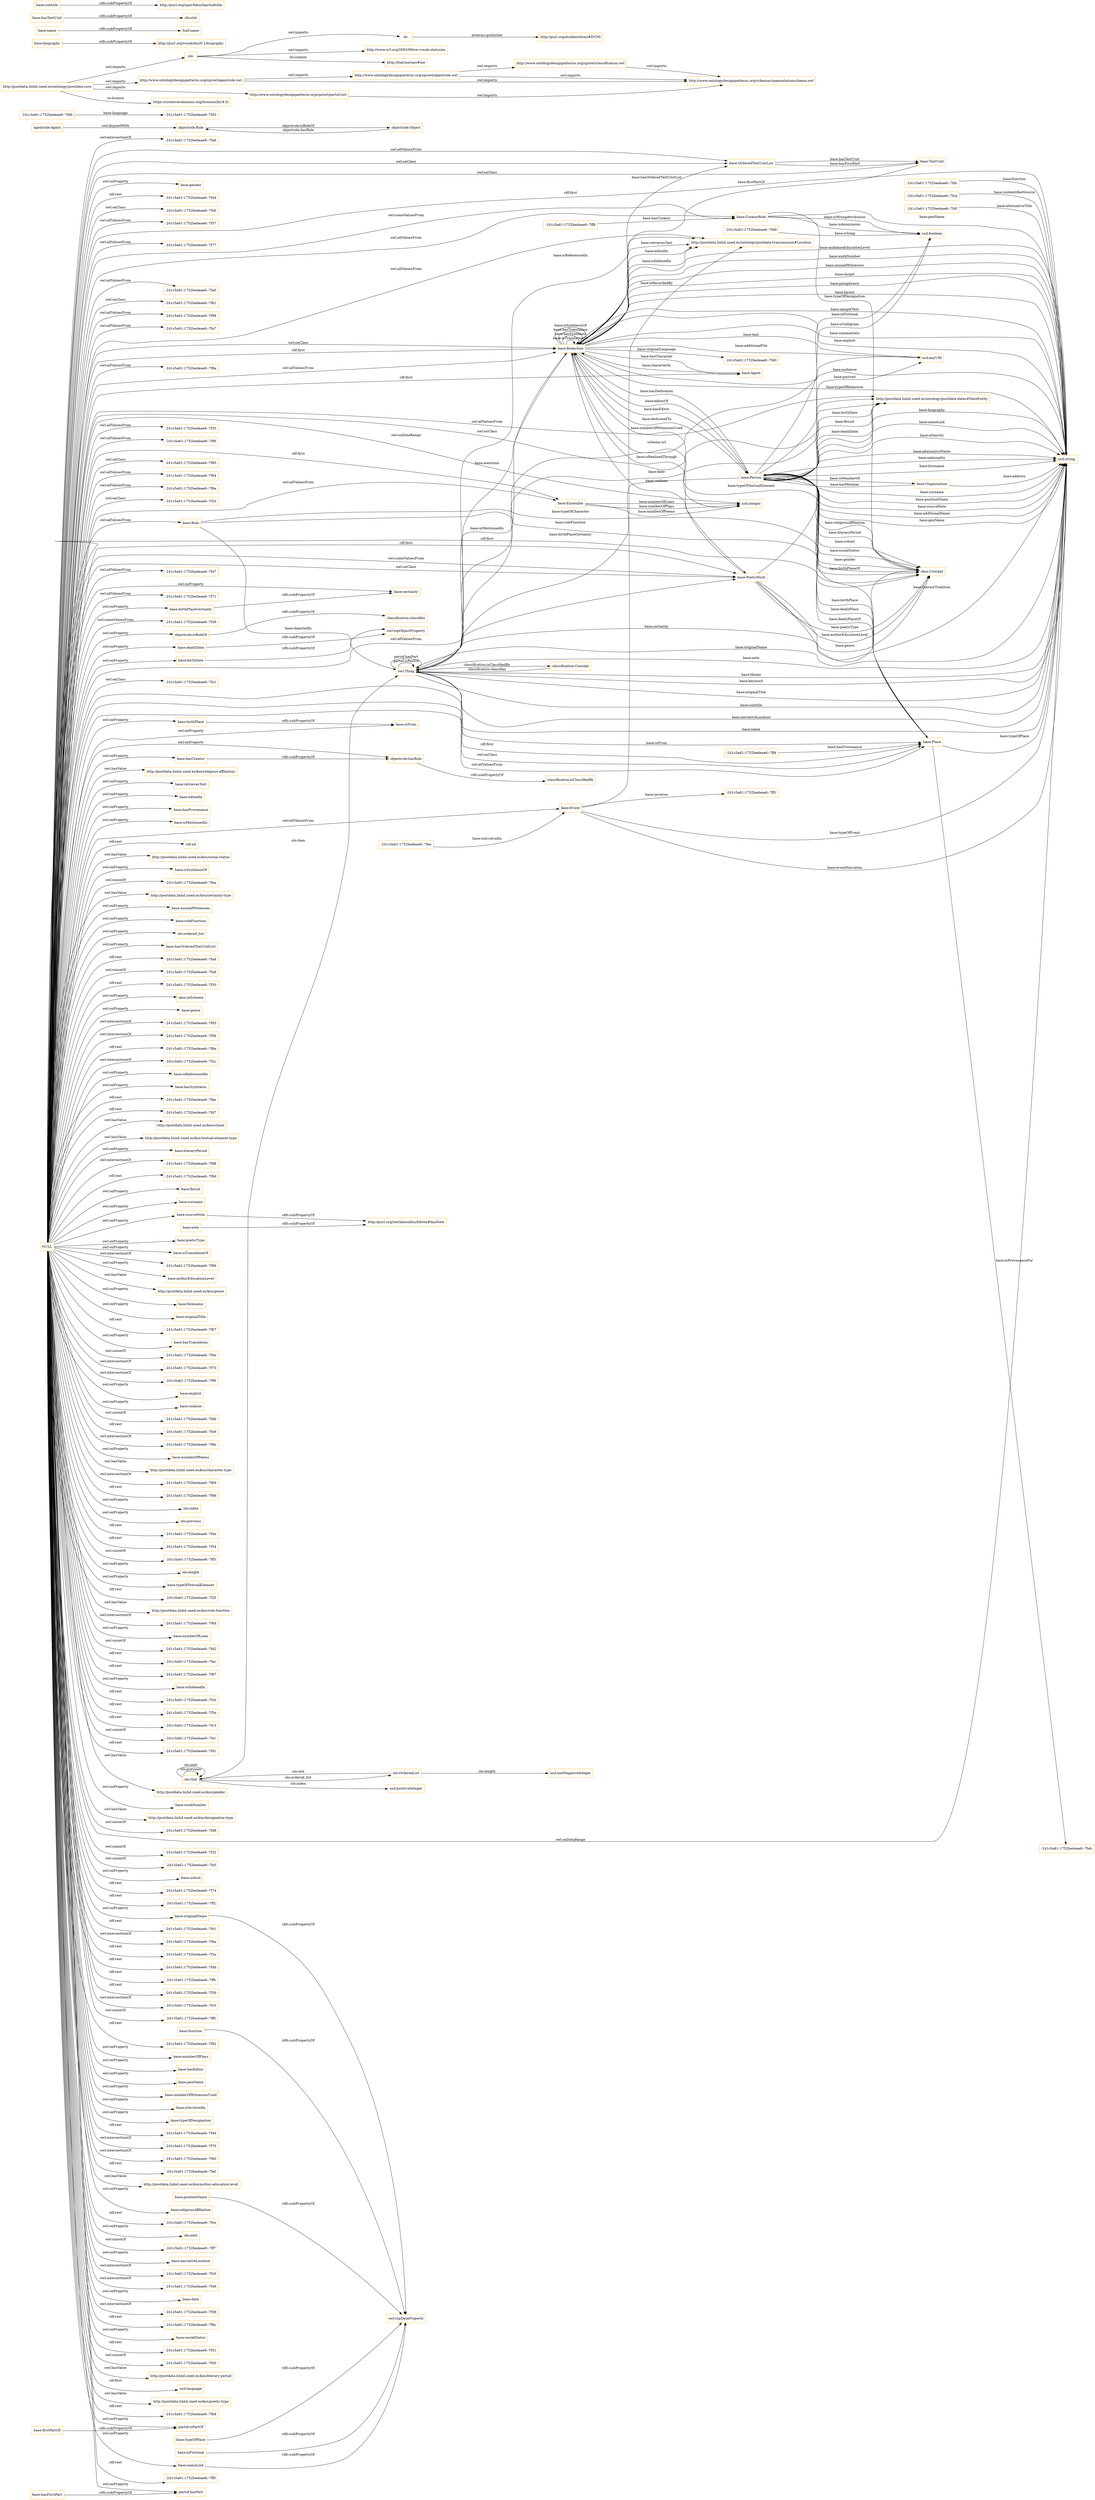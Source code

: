 digraph ar2dtool_diagram { 
rankdir=LR;
size="1501"
node [shape = rectangle, color="orange"]; "-241c5a61:1752bedeae6:-7fc6" "-241c5a61:1752bedeae6:-7f57" "base:Role" "-241c5a61:1752bedeae6:-7f77" "base:OrderedTextUnitList" "-241c5a61:1752bedeae6:-7feb" "-241c5a61:1752bedeae6:-7fa0" "-241c5a61:1752bedeae6:-7f61" "agentrole:Agent" "-241c5a61:1752bedeae6:-7fdc" "-241c5a61:1752bedeae6:-7f99" "-241c5a61:1752bedeae6:-7fa7" "base:Agent" "base:CreatorRole" "base:Person" "base:Organisation" "-241c5a61:1752bedeae6:-7f8a" "base:Redaction" "base:Ensemble" "-241c5a61:1752bedeae6:-7fd6" "-241c5a61:1752bedeae6:-7f33" "-241c5a61:1752bedeae6:-7f8f" "-241c5a61:1752bedeae6:-7fcd" "base:TextUnit" "-241c5a61:1752bedeae6:-7f85" "-241c5a61:1752bedeae6:-7ff4" "-241c5a61:1752bedeae6:-7f94" "-241c5a61:1752bedeae6:-7f6a" "-241c5a61:1752bedeae6:-7f2d" "skos:Concept" "http://postdata.linhd.uned.es/ontology/postdata-dates#DateEntity" "base:Place" "-241c5a61:1752bedeae6:-7f47" "base:Event" "-241c5a61:1752bedeae6:-7fdf" "-241c5a61:1752bedeae6:-7fee" "-241c5a61:1752bedeae6:-7fd9" "-241c5a61:1752bedeae6:-7f71" "-241c5a61:1752bedeae6:-7ff1" "http://postdata.linhd.uned.es/ontology/postdata-transmission#Location" "-241c5a61:1752bedeae6:-7f39" "-241c5a61:1752bedeae6:-7ff8" "base:PoeticWork" "-241c5a61:1752bedeae6:-7fc1" "owl:Thing" "objectrole:Role" "objectrole:Object" "olo:Slot" "olo:OrderedList" "classification:Concept" ; /*classes style*/
	"base:deathDate" -> "owl:topObjectProperty" [ label = "rdfs:subPropertyOf" ];
	"http://www.ontologydesignpatterns.org/cp/owl/objectrole.owl" -> "http://www.ontologydesignpatterns.org/cp/owl/classification.owl" [ label = "owl:imports" ];
	"http://www.ontologydesignpatterns.org/cp/owl/objectrole.owl" -> "http://www.ontologydesignpatterns.org/schemas/cpannotationschema.owl" [ label = "owl:imports" ];
	"http://www.ontologydesignpatterns.org/cp/owl/classification.owl" -> "http://www.ontologydesignpatterns.org/schemas/cpannotationschema.owl" [ label = "owl:imports" ];
	"base:firstPartOf" -> "partof:isPartOf" [ label = "rdfs:subPropertyOf" ];
	"agentrole:Agent" -> "objectrole:Role" [ label = "owl:disjointWith" ];
	"dc:" -> "http://purl.org/dc/aboutdcmi#DCMI" [ label = "dcterms:publisher" ];
	"olo:" -> "http://www.w3.org/2003/06/sw-vocab-status/ns" [ label = "owl:imports" ];
	"olo:" -> "dc:" [ label = "owl:imports" ];
	"olo:" -> "http://foaf.me/zazi#me" [ label = "dc:creator" ];
	"base:birthPlaceCertainty" -> "base:certainty" [ label = "rdfs:subPropertyOf" ];
	"base:biography" -> "http://purl.org/vocab/bio/0.1/biography" [ label = "rdfs:subPropertyOf" ];
	"objectrole:isRoleOf" -> "classification:classifies" [ label = "rdfs:subPropertyOf" ];
	"base:nameLink" -> "owl:topDataProperty" [ label = "rdfs:subPropertyOf" ];
	"base:sourceNote" -> "http://purl.org/net/nknouf/ns/bibtex#hasNote" [ label = "rdfs:subPropertyOf" ];
	"base:name" -> "foaf:name" [ label = "rdfs:subPropertyOf" ];
	"base:hasTextUnit" -> "olo:slot" [ label = "rdfs:subPropertyOf" ];
	"NULL" -> "base:birthPlace" [ label = "owl:onProperty" ];
	"NULL" -> "http://postdata.linhd.uned.es/kos/religious-affiliation" [ label = "owl:hasValue" ];
	"NULL" -> "base:PoeticWork" [ label = "owl:allValuesFrom" ];
	"NULL" -> "-241c5a61:1752bedeae6:-7f47" [ label = "owl:allValuesFrom" ];
	"NULL" -> "-241c5a61:1752bedeae6:-7f94" [ label = "owl:allValuesFrom" ];
	"NULL" -> "base:CreatorRole" [ label = "owl:someValuesFrom" ];
	"NULL" -> "base:retrievesText" [ label = "owl:onProperty" ];
	"NULL" -> "base:editedIn" [ label = "owl:onProperty" ];
	"NULL" -> "base:Place" [ label = "rdf:first" ];
	"NULL" -> "base:hasProvenance" [ label = "owl:onProperty" ];
	"NULL" -> "-241c5a61:1752bedeae6:-7f2d" [ label = "owl:onClass" ];
	"NULL" -> "base:PoeticWork" [ label = "rdf:first" ];
	"NULL" -> "base:isMentionedIn" [ label = "owl:onProperty" ];
	"NULL" -> "base:birthDate" [ label = "owl:onProperty" ];
	"NULL" -> "rdf:nil" [ label = "rdf:rest" ];
	"NULL" -> "http://postdata.linhd.uned.es/kos/social-status" [ label = "owl:hasValue" ];
	"NULL" -> "base:isSynthesisOf" [ label = "owl:onProperty" ];
	"NULL" -> "base:birthPlaceCertainty" [ label = "owl:onProperty" ];
	"NULL" -> "-241c5a61:1752bedeae6:-7fea" [ label = "owl:unionOf" ];
	"NULL" -> "http://postdata.linhd.uned.es/kos/certainty-type" [ label = "owl:hasValue" ];
	"NULL" -> "-241c5a61:1752bedeae6:-7f99" [ label = "owl:allValuesFrom" ];
	"NULL" -> "base:unusedWitnesses" [ label = "owl:onProperty" ];
	"NULL" -> "objectrole:isRoleOf" [ label = "owl:onProperty" ];
	"NULL" -> "base:roleFunction" [ label = "owl:onProperty" ];
	"NULL" -> "partof:isPartOf" [ label = "owl:onProperty" ];
	"NULL" -> "olo:ordered_list" [ label = "owl:onProperty" ];
	"NULL" -> "base:hasOrderedTextUnitList" [ label = "owl:onProperty" ];
	"NULL" -> "-241c5a61:1752bedeae6:-7fa4" [ label = "rdf:rest" ];
	"NULL" -> "-241c5a61:1752bedeae6:-7fa7" [ label = "owl:allValuesFrom" ];
	"NULL" -> "-241c5a61:1752bedeae6:-7fed" [ label = "owl:unionOf" ];
	"NULL" -> "-241c5a61:1752bedeae6:-7f30" [ label = "rdf:rest" ];
	"NULL" -> "-241c5a61:1752bedeae6:-7f71" [ label = "owl:allValuesFrom" ];
	"NULL" -> "base:Role" [ label = "owl:allValuesFrom" ];
	"NULL" -> "skos:inScheme" [ label = "owl:onProperty" ];
	"NULL" -> "base:OrderedTextUnitList" [ label = "owl:allValuesFrom" ];
	"NULL" -> "base:genre" [ label = "owl:onProperty" ];
	"NULL" -> "-241c5a61:1752bedeae6:-7f93" [ label = "owl:intersectionOf" ];
	"NULL" -> "-241c5a61:1752bedeae6:-7f56" [ label = "owl:intersectionOf" ];
	"NULL" -> "base:CreatorRole" [ label = "owl:allValuesFrom" ];
	"NULL" -> "http://postdata.linhd.uned.es/ontology/postdata-dates#DateEntity" [ label = "owl:onClass" ];
	"NULL" -> "base:Ensemble" [ label = "owl:allValuesFrom" ];
	"NULL" -> "-241c5a61:1752bedeae6:-7f6e" [ label = "rdf:rest" ];
	"NULL" -> "-241c5a61:1752bedeae6:-7f2c" [ label = "owl:intersectionOf" ];
	"NULL" -> "-241c5a61:1752bedeae6:-7f77" [ label = "owl:allValuesFrom" ];
	"NULL" -> "base:isReferencedIn" [ label = "owl:onProperty" ];
	"NULL" -> "base:hasSynthesis" [ label = "owl:onProperty" ];
	"NULL" -> "-241c5a61:1752bedeae6:-7fbe" [ label = "rdf:rest" ];
	"NULL" -> "base:Agent" [ label = "rdf:first" ];
	"NULL" -> "-241c5a61:1752bedeae6:-7fd7" [ label = "rdf:rest" ];
	"NULL" -> "http://postdata.linhd.uned.es/kos/school" [ label = "owl:hasValue" ];
	"NULL" -> "skos:Concept" [ label = "rdf:first" ];
	"NULL" -> "http://postdata.linhd.uned.es/kos/textual-element-type" [ label = "owl:hasValue" ];
	"NULL" -> "base:literaryPeriod" [ label = "owl:onProperty" ];
	"NULL" -> "-241c5a61:1752bedeae6:-7f98" [ label = "owl:intersectionOf" ];
	"NULL" -> "-241c5a61:1752bedeae6:-7f9d" [ label = "rdf:rest" ];
	"NULL" -> "base:floruit" [ label = "owl:onProperty" ];
	"NULL" -> "-241c5a61:1752bedeae6:-7f33" [ label = "owl:allValuesFrom" ];
	"NULL" -> "base:surname" [ label = "owl:onProperty" ];
	"NULL" -> "-241c5a61:1752bedeae6:-7fa0" [ label = "owl:allValuesFrom" ];
	"NULL" -> "xsd:string" [ label = "owl:onDataRange" ];
	"NULL" -> "base:poeticType" [ label = "owl:onProperty" ];
	"NULL" -> "base:isTranslationOf" [ label = "owl:onProperty" ];
	"NULL" -> "-241c5a61:1752bedeae6:-7f89" [ label = "owl:intersectionOf" ];
	"NULL" -> "base:authorEducationLevel" [ label = "owl:onProperty" ];
	"NULL" -> "http://postdata.linhd.uned.es/kos/genre" [ label = "owl:hasValue" ];
	"NULL" -> "base:forename" [ label = "owl:onProperty" ];
	"NULL" -> "base:originalTitle" [ label = "owl:onProperty" ];
	"NULL" -> "-241c5a61:1752bedeae6:-7f67" [ label = "rdf:rest" ];
	"NULL" -> "base:hasTranslation" [ label = "owl:onProperty" ];
	"NULL" -> "base:Redaction" [ label = "owl:allValuesFrom" ];
	"NULL" -> "-241c5a61:1752bedeae6:-7fde" [ label = "owl:unionOf" ];
	"NULL" -> "-241c5a61:1752bedeae6:-7f70" [ label = "owl:intersectionOf" ];
	"NULL" -> "-241c5a61:1752bedeae6:-7f9f" [ label = "owl:intersectionOf" ];
	"NULL" -> "base:explicit" [ label = "owl:onProperty" ];
	"NULL" -> "-241c5a61:1752bedeae6:-7f57" [ label = "owl:allValuesFrom" ];
	"NULL" -> "base:realises" [ label = "owl:onProperty" ];
	"NULL" -> "-241c5a61:1752bedeae6:-7fdb" [ label = "owl:unionOf" ];
	"NULL" -> "-241c5a61:1752bedeae6:-7fe9" [ label = "rdf:rest" ];
	"NULL" -> "-241c5a61:1752bedeae6:-7f8e" [ label = "owl:intersectionOf" ];
	"NULL" -> "base:numberOfPoems" [ label = "owl:onProperty" ];
	"NULL" -> "base:PoeticWork" [ label = "owl:someValuesFrom" ];
	"NULL" -> "http://postdata.linhd.uned.es/kos/character-type" [ label = "owl:hasValue" ];
	"NULL" -> "-241c5a61:1752bedeae6:-7f69" [ label = "owl:intersectionOf" ];
	"NULL" -> "-241c5a61:1752bedeae6:-7f96" [ label = "rdf:rest" ];
	"NULL" -> "olo:index" [ label = "owl:onProperty" ];
	"NULL" -> "olo:previous" [ label = "owl:onProperty" ];
	"NULL" -> "-241c5a61:1752bedeae6:-7fda" [ label = "rdf:rest" ];
	"NULL" -> "-241c5a61:1752bedeae6:-7f54" [ label = "rdf:rest" ];
	"NULL" -> "-241c5a61:1752bedeae6:-7f39" [ label = "owl:someValuesFrom" ];
	"NULL" -> "base:PoeticWork" [ label = "owl:onClass" ];
	"NULL" -> "xsd:string" [ label = "rdf:first" ];
	"NULL" -> "-241c5a61:1752bedeae6:-7ff3" [ label = "owl:unionOf" ];
	"NULL" -> "olo:length" [ label = "owl:onProperty" ];
	"NULL" -> "base:typeOfTextualElement" [ label = "owl:onProperty" ];
	"NULL" -> "-241c5a61:1752bedeae6:-7f2f" [ label = "rdf:rest" ];
	"NULL" -> "http://postdata.linhd.uned.es/kos/role-function" [ label = "owl:hasValue" ];
	"NULL" -> "-241c5a61:1752bedeae6:-7f84" [ label = "owl:intersectionOf" ];
	"NULL" -> "-241c5a61:1752bedeae6:-7f8f" [ label = "owl:allValuesFrom" ];
	"NULL" -> "base:numberOfLines" [ label = "owl:onProperty" ];
	"NULL" -> "-241c5a61:1752bedeae6:-7fd2" [ label = "owl:unionOf" ];
	"NULL" -> "-241c5a61:1752bedeae6:-7fec" [ label = "rdf:rest" ];
	"NULL" -> "-241c5a61:1752bedeae6:-7f87" [ label = "rdf:rest" ];
	"NULL" -> "base:isIndexedIn" [ label = "owl:onProperty" ];
	"NULL" -> "-241c5a61:1752bedeae6:-7fcb" [ label = "rdf:rest" ];
	"NULL" -> "-241c5a61:1752bedeae6:-7f5e" [ label = "rdf:rest" ];
	"NULL" -> "-241c5a61:1752bedeae6:-7fc3" [ label = "rdf:rest" ];
	"NULL" -> "-241c5a61:1752bedeae6:-7fcc" [ label = "owl:unionOf" ];
	"NULL" -> "-241c5a61:1752bedeae6:-7f61" [ label = "owl:onClass" ];
	"NULL" -> "-241c5a61:1752bedeae6:-7f91" [ label = "rdf:rest" ];
	"NULL" -> "http://postdata.linhd.uned.es/kos/gender" [ label = "owl:hasValue" ];
	"NULL" -> "base:workNumber" [ label = "owl:onProperty" ];
	"NULL" -> "base:hasCreator" [ label = "owl:onProperty" ];
	"NULL" -> "http://postdata.linhd.uned.es/kos/designation-type" [ label = "owl:hasValue" ];
	"NULL" -> "-241c5a61:1752bedeae6:-7fd8" [ label = "owl:unionOf" ];
	"NULL" -> "base:deathDate" [ label = "owl:onProperty" ];
	"NULL" -> "-241c5a61:1752bedeae6:-7f32" [ label = "owl:unionOf" ];
	"NULL" -> "base:isFrom" [ label = "owl:onProperty" ];
	"NULL" -> "-241c5a61:1752bedeae6:-7fcf" [ label = "owl:unionOf" ];
	"NULL" -> "base:school" [ label = "owl:onProperty" ];
	"NULL" -> "base:Redaction" [ label = "owl:onClass" ];
	"NULL" -> "-241c5a61:1752bedeae6:-7fc6" [ label = "owl:onClass" ];
	"NULL" -> "-241c5a61:1752bedeae6:-7f74" [ label = "rdf:rest" ];
	"NULL" -> "-241c5a61:1752bedeae6:-7ff2" [ label = "rdf:rest" ];
	"NULL" -> "-241c5a61:1752bedeae6:-7fd1" [ label = "rdf:rest" ];
	"NULL" -> "-241c5a61:1752bedeae6:-7fba" [ label = "owl:intersectionOf" ];
	"NULL" -> "xsd:integer" [ label = "owl:onDataRange" ];
	"NULL" -> "-241c5a61:1752bedeae6:-7f2a" [ label = "rdf:rest" ];
	"NULL" -> "-241c5a61:1752bedeae6:-7fdd" [ label = "rdf:rest" ];
	"NULL" -> "-241c5a61:1752bedeae6:-7ff6" [ label = "rdf:rest" ];
	"NULL" -> "-241c5a61:1752bedeae6:-7f36" [ label = "rdf:rest" ];
	"NULL" -> "-241c5a61:1752bedeae6:-7fc5" [ label = "owl:intersectionOf" ];
	"NULL" -> "-241c5a61:1752bedeae6:-7ff0" [ label = "owl:unionOf" ];
	"NULL" -> "-241c5a61:1752bedeae6:-7f85" [ label = "owl:onClass" ];
	"NULL" -> "-241c5a61:1752bedeae6:-7f82" [ label = "rdf:rest" ];
	"NULL" -> "objectrole:hasRole" [ label = "owl:onProperty" ];
	"NULL" -> "partof:hasPart" [ label = "owl:onProperty" ];
	"NULL" -> "base:Place" [ label = "owl:onClass" ];
	"NULL" -> "base:numberOfPlays" [ label = "owl:onProperty" ];
	"NULL" -> "base:hasEditor" [ label = "owl:onProperty" ];
	"NULL" -> "base:nameLink" [ label = "owl:onProperty" ];
	"NULL" -> "base:Ensemble" [ label = "rdf:first" ];
	"NULL" -> "base:penName" [ label = "owl:onProperty" ];
	"NULL" -> "base:numberOfWitnessesUsed" [ label = "owl:onProperty" ];
	"NULL" -> "base:isInvolvedIn" [ label = "owl:onProperty" ];
	"NULL" -> "base:typeOfDesignation" [ label = "owl:onProperty" ];
	"NULL" -> "http://postdata.linhd.uned.es/ontology/postdata-transmission#Location" [ label = "owl:allValuesFrom" ];
	"NULL" -> "base:Redaction" [ label = "rdf:first" ];
	"NULL" -> "-241c5a61:1752bedeae6:-7f44" [ label = "rdf:rest" ];
	"NULL" -> "-241c5a61:1752bedeae6:-7f76" [ label = "owl:intersectionOf" ];
	"NULL" -> "-241c5a61:1752bedeae6:-7f60" [ label = "owl:intersectionOf" ];
	"NULL" -> "-241c5a61:1752bedeae6:-7fef" [ label = "rdf:rest" ];
	"NULL" -> "http://postdata.linhd.uned.es/kos/author-education-level" [ label = "owl:hasValue" ];
	"NULL" -> "base:originalName" [ label = "owl:onProperty" ];
	"NULL" -> "base:religiousAffiliation" [ label = "owl:onProperty" ];
	"NULL" -> "-241c5a61:1752bedeae6:-7fce" [ label = "rdf:rest" ];
	"NULL" -> "olo:next" [ label = "owl:onProperty" ];
	"NULL" -> "-241c5a61:1752bedeae6:-7ff7" [ label = "owl:unionOf" ];
	"NULL" -> "base:sourceNote" [ label = "owl:onProperty" ];
	"NULL" -> "base:narrativeLocation" [ label = "owl:onProperty" ];
	"NULL" -> "-241c5a61:1752bedeae6:-7fc0" [ label = "owl:intersectionOf" ];
	"NULL" -> "-241c5a61:1752bedeae6:-7f46" [ label = "owl:intersectionOf" ];
	"NULL" -> "base:certainty" [ label = "owl:onProperty" ];
	"NULL" -> "base:date" [ label = "owl:onProperty" ];
	"NULL" -> "-241c5a61:1752bedeae6:-7f38" [ label = "owl:intersectionOf" ];
	"NULL" -> "-241c5a61:1752bedeae6:-7f8c" [ label = "rdf:rest" ];
	"NULL" -> "base:socialStatus" [ label = "owl:onProperty" ];
	"NULL" -> "-241c5a61:1752bedeae6:-7f31" [ label = "rdf:rest" ];
	"NULL" -> "-241c5a61:1752bedeae6:-7fc1" [ label = "owl:onClass" ];
	"NULL" -> "-241c5a61:1752bedeae6:-7fd5" [ label = "owl:unionOf" ];
	"NULL" -> "base:TextUnit" [ label = "owl:onClass" ];
	"NULL" -> "base:Place" [ label = "owl:allValuesFrom" ];
	"NULL" -> "http://postdata.linhd.uned.es/kos/literary-period" [ label = "owl:hasValue" ];
	"NULL" -> "http://postdata.linhd.uned.es/ontology/postdata-dates#DateEntity" [ label = "owl:allValuesFrom" ];
	"NULL" -> "-241c5a61:1752bedeae6:-7f6a" [ label = "owl:allValuesFrom" ];
	"NULL" -> "xsd:language" [ label = "rdf:first" ];
	"NULL" -> "-241c5a61:1752bedeae6:-7f8a" [ label = "owl:allValuesFrom" ];
	"NULL" -> "http://postdata.linhd.uned.es/kos/poetic-type" [ label = "owl:hasValue" ];
	"NULL" -> "-241c5a61:1752bedeae6:-7fb8" [ label = "rdf:rest" ];
	"NULL" -> "-241c5a61:1752bedeae6:-7ff5" [ label = "rdf:rest" ];
	"NULL" -> "-241c5a61:1752bedeae6:-7fa6" [ label = "owl:intersectionOf" ];
	"NULL" -> "base:gender" [ label = "owl:onProperty" ];
	"NULL" -> "base:OrderedTextUnitList" [ label = "owl:onClass" ];
	"NULL" -> "base:Event" [ label = "owl:allValuesFrom" ];
	"NULL" -> "-241c5a61:1752bedeae6:-7fd4" [ label = "rdf:rest" ];
	"base:hasFirstPart" -> "partof:hasPart" [ label = "rdfs:subPropertyOf" ];
	"base:hasCreator" -> "objectrole:hasRole" [ label = "rdfs:subPropertyOf" ];
	"base:birthPlace" -> "base:isFrom" [ label = "rdfs:subPropertyOf" ];
	"http://www.ontologydesignpatterns.org/cp/owl/agentrole.owl" -> "http://www.ontologydesignpatterns.org/cp/owl/objectrole.owl" [ label = "owl:imports" ];
	"http://www.ontologydesignpatterns.org/cp/owl/agentrole.owl" -> "http://www.ontologydesignpatterns.org/schemas/cpannotationschema.owl" [ label = "owl:imports" ];
	"base:isFictional" -> "owl:topDataProperty" [ label = "rdfs:subPropertyOf" ];
	"base:subtitle" -> "http://purl.org/spar/fabio/hasSubtitle" [ label = "rdfs:subPropertyOf" ];
	"base:function" -> "owl:topDataProperty" [ label = "rdfs:subPropertyOf" ];
	"base:originalName" -> "owl:topDataProperty" [ label = "rdfs:subPropertyOf" ];
	"http://www.ontologydesignpatterns.org/cp/owl/partof.owl" -> "http://www.ontologydesignpatterns.org/schemas/cpannotationschema.owl" [ label = "owl:imports" ];
	"http://postdata.linhd.uned.es/ontology/postdata-core" -> "https://creativecommons.org/licenses/by/4.0/" [ label = "ns:license" ];
	"http://postdata.linhd.uned.es/ontology/postdata-core" -> "http://www.ontologydesignpatterns.org/cp/owl/partof.owl" [ label = "owl:imports" ];
	"http://postdata.linhd.uned.es/ontology/postdata-core" -> "http://www.ontologydesignpatterns.org/cp/owl/agentrole.owl" [ label = "owl:imports" ];
	"http://postdata.linhd.uned.es/ontology/postdata-core" -> "olo:" [ label = "owl:imports" ];
	"base:note" -> "http://purl.org/net/nknouf/ns/bibtex#hasNote" [ label = "rdfs:subPropertyOf" ];
	"base:birthDate" -> "owl:topObjectProperty" [ label = "rdfs:subPropertyOf" ];
	"base:positionName" -> "owl:topDataProperty" [ label = "rdfs:subPropertyOf" ];
	"objectrole:hasRole" -> "classification:isClassifiedBy" [ label = "rdfs:subPropertyOf" ];
	"base:typeOfPlace" -> "owl:topDataProperty" [ label = "rdfs:subPropertyOf" ];
	"base:Redaction" -> "owl:Thing" [ label = "base:mentions" ];
	"base:Person" -> "xsd:boolean" [ label = "base:isFictional" ];
	"owl:Thing" -> "xsd:string" [ label = "base:narrativeLocation" ];
	"base:CreatorRole" -> "xsd:string" [ label = "base:penName" ];
	"base:Person" -> "base:Place" [ label = "base:deathPlace" ];
	"base:Ensemble" -> "xsd:integer" [ label = "base:numberOfLines" ];
	"base:Redaction" -> "xsd:string" [ label = "base:audienceEducationLevel" ];
	"base:Event" -> "xsd:string" [ label = "base:eventNarration" ];
	"base:Redaction" -> "xsd:string" [ label = "base:workNumber" ];
	"owl:Thing" -> "xsd:string" [ label = "base:originalName" ];
	"base:OrderedTextUnitList" -> "base:TextUnit" [ label = "base:hasTextUnit" ];
	"base:Redaction" -> "base:Person" [ label = "base:hasEditor" ];
	"olo:Slot" -> "olo:Slot" [ label = "olo:previous" ];
	"base:Redaction" -> "xsd:string" [ label = "base:unusedWitnesses" ];
	"base:Place" -> "base:Person" [ label = "base:deathPlaceOf" ];
	"base:Person" -> "http://postdata.linhd.uned.es/ontology/postdata-dates#DateEntity" [ label = "base:floruit" ];
	"base:Person" -> "xsd:string" [ label = "base:surname" ];
	"base:Person" -> "xsd:string" [ label = "base:positionName" ];
	"classification:Concept" -> "owl:Thing" [ label = "classification:classifies" ];
	"-241c5a61:1752bedeae6:-7ff8" -> "base:CreatorRole" [ label = "base:hasCreator" ];
	"base:Redaction" -> "xsd:string" [ label = "base:paraphrasis" ];
	"base:Person" -> "base:Redaction" [ label = "base:hasDedication" ];
	"base:Event" -> "xsd:string" [ label = "base:typeOfEvent" ];
	"base:Person" -> "http://postdata.linhd.uned.es/ontology/postdata-dates#DateEntity" [ label = "base:deathDate" ];
	"base:Person" -> "base:Place" [ label = "base:birthPlace" ];
	"base:Event" -> "http://postdata.linhd.uned.es/ontology/postdata-transmission#Location" [ label = "base:isRecordedBy" ];
	"base:CreatorRole" -> "xsd:boolean" [ label = "base:isAnonymous" ];
	"base:Redaction" -> "base:Agent" [ label = "base:hasCharacter" ];
	"base:Redaction" -> "xsd:anyURI" [ label = "base:text" ];
	"base:Redaction" -> "xsd:anyURI" [ label = "base:additionalFile" ];
	"base:Person" -> "base:Organisation" [ label = "base:isMemberOf" ];
	"base:Redaction" -> "xsd:string" [ label = "base:layout" ];
	"base:PoeticWork" -> "xsd:boolean" [ label = "base:isCalligram" ];
	"olo:Slot" -> "olo:OrderedList" [ label = "olo:ordered_list" ];
	"base:Redaction" -> "http://postdata.linhd.uned.es/ontology/postdata-transmission#Location" [ label = "base:editedIn" ];
	"base:Redaction" -> "skos:Concept" [ label = "base:typeOfTextualElement" ];
	"olo:OrderedList" -> "xsd:nonNegativeInteger" [ label = "olo:length" ];
	"-241c5a61:1752bedeae6:-7fee" -> "base:Event" [ label = "base:isInvolvedIn" ];
	"base:PoeticWork" -> "base:Redaction" [ label = "base:isRealisedThrough" ];
	"base:Redaction" -> "base:PoeticWork" [ label = "base:realises" ];
	"base:Person" -> "skos:Concept" [ label = "base:religiousAffiliation" ];
	"base:Person" -> "xsd:string" [ label = "base:sourceNote" ];
	"base:Redaction" -> "xsd:string" [ label = "base:sampleText" ];
	"base:Redaction" -> "xsd:string" [ label = "base:incipit" ];
	"base:Person" -> "http://postdata.linhd.uned.es/ontology/postdata-dates#DateEntity" [ label = "base:birthDate" ];
	"base:Person" -> "owl:Thing" [ label = "base:birthPlaceCertainty" ];
	"base:Person" -> "skos:Concept" [ label = "base:literaryPeriod" ];
	"base:Person" -> "xsd:string" [ label = "base:additionalName" ];
	"base:Person" -> "xsd:string" [ label = "base:genName" ];
	"base:Person" -> "base:Redaction" [ label = "base:editorOf" ];
	"base:CreatorRole" -> "skos:Concept" [ label = "base:typeOfDesignation" ];
	"base:Person" -> "xsd:string" [ label = "base:biography" ];
	"base:Redaction" -> "base:Redaction" [ label = "base:isTranslationOf" ];
	"owl:Thing" -> "skos:Concept" [ label = "base:certainty" ];
	"base:Redaction" -> "base:Redaction" [ label = "base:hasSynthesis" ];
	"olo:OrderedList" -> "olo:Slot" [ label = "olo:slot" ];
	"base:Person" -> "skos:Concept" [ label = "base:school" ];
	"olo:Slot" -> "olo:Slot" [ label = "olo:next" ];
	"owl:Thing" -> "xsd:anyURI" [ label = "schema:url" ];
	"owl:Thing" -> "http://postdata.linhd.uned.es/ontology/postdata-transmission#Location" [ label = "base:isReferencedIn" ];
	"base:PoeticWork" -> "xsd:string" [ label = "base:literaryTradition" ];
	"owl:Thing" -> "xsd:string" [ label = "base:note" ];
	"-241c5a61:1752bedeae6:-7fcd" -> "xsd:string" [ label = "base:unidentifiedSource" ];
	"owl:Thing" -> "xsd:string" [ label = "base:theme" ];
	"base:Event" -> "-241c5a61:1752bedeae6:-7ff1" [ label = "base:involves" ];
	"base:Role" -> "skos:Concept" [ label = "base:roleFunction" ];
	"base:PoeticWork" -> "skos:Concept" [ label = "base:poeticType" ];
	"olo:Slot" -> "owl:Thing" [ label = "olo:item" ];
	"base:Place" -> "xsd:string" [ label = "base:typeOfPlace" ];
	"-241c5a61:1752bedeae6:-7fd9" -> "xsd:boolean" [ label = "base:isSong" ];
	"base:Person" -> "xsd:string" [ label = "base:nameLink" ];
	"base:Ensemble" -> "xsd:integer" [ label = "base:numberOfPlays" ];
	"base:Place" -> "base:Person" [ label = "base:birthPlaceOf" ];
	"base:Redaction" -> "http://postdata.linhd.uned.es/ontology/postdata-transmission#Location" [ label = "base:isIndexedIn" ];
	"base:Person" -> "xsd:string" [ label = "base:ethnicity" ];
	"owl:Thing" -> "xsd:string" [ label = "base:keyword" ];
	"base:Redaction" -> "xsd:string" [ label = "base:commentary" ];
	"base:Redaction" -> "base:OrderedTextUnitList" [ label = "base:hasOrderedTextUnitList" ];
	"owl:Thing" -> "xsd:string" [ label = "base:originalTitle" ];
	"base:Person" -> "skos:Concept" [ label = "base:socialStatus" ];
	"owl:Thing" -> "classification:Concept" [ label = "classification:isClassifiedBy" ];
	"owl:Thing" -> "owl:Thing" [ label = "partof:isPartOf" ];
	"olo:Slot" -> "xsd:positiveInteger" [ label = "olo:index" ];
	"-241c5a61:1752bedeae6:-7fdc" -> "xsd:string" [ label = "base:function" ];
	"base:PoeticWork" -> "skos:Concept" [ label = "base:authorEducationLevel" ];
	"owl:Thing" -> "base:Place" [ label = "base:isFrom" ];
	"base:Redaction" -> "base:Redaction" [ label = "base:hasTranslation" ];
	"base:CreatorRole" -> "xsd:boolean" [ label = "base:isWrongAttribution" ];
	"owl:Thing" -> "http://postdata.linhd.uned.es/ontology/postdata-dates#DateEntity" [ label = "base:date" ];
	"base:TextUnit" -> "base:Redaction" [ label = "base:firstPartOf" ];
	"base:Person" -> "xsd:string" [ label = "base:alternativeName" ];
	"objectrole:Object" -> "objectrole:Role" [ label = "objectrole:hasRole" ];
	"-241c5a61:1752bedeae6:-7ff4" -> "base:Place" [ label = "base:hasProvenance" ];
	"base:Person" -> "xsd:string" [ label = "base:nationality" ];
	"owl:Thing" -> "base:Redaction" [ label = "base:isMentionedIn" ];
	"base:OrderedTextUnitList" -> "base:TextUnit" [ label = "base:hasFirstPart" ];
	"base:Person" -> "xsd:anyURI" [ label = "base:portrait" ];
	"-241c5a61:1752bedeae6:-7fdf" -> "xsd:string" [ label = "base:alternativeTitle" ];
	"base:Organisation" -> "xsd:string" [ label = "base:address" ];
	"base:Role" -> "skos:Concept" [ label = "base:typeOfCharacter" ];
	"base:Organisation" -> "base:Person" [ label = "base:hasMember" ];
	"base:Place" -> "-241c5a61:1752bedeae6:-7feb" [ label = "base:isProvenanceFor" ];
	"base:Redaction" -> "xsd:string" [ label = "base:explicit" ];
	"owl:Thing" -> "xsd:string" [ label = "base:subtitle" ];
	"base:Redaction" -> "http://postdata.linhd.uned.es/ontology/postdata-transmission#Location" [ label = "base:retrievesText" ];
	"base:Person" -> "skos:Concept" [ label = "base:gender" ];
	"base:PoeticWork" -> "skos:Concept" [ label = "base:genre" ];
	"owl:Thing" -> "xsd:string" [ label = "base:name" ];
	"base:Redaction" -> "base:Person" [ label = "base:dedicatedTo" ];
	"base:Person" -> "xsd:string" [ label = "base:forename" ];
	"base:Redaction" -> "xsd:string" [ label = "base:audience" ];
	"base:Ensemble" -> "xsd:integer" [ label = "base:numberOfPoems" ];
	"base:Redaction" -> "xsd:string" [ label = "base:typeOfRedaction" ];
	"base:Redaction" -> "xsd:integer" [ label = "base:numberOfWitnessesUsed" ];
	"base:Redaction" -> "-241c5a61:1752bedeae6:-7fd0" [ label = "base:originalLanguage" ];
	"owl:Thing" -> "owl:Thing" [ label = "partof:hasPart" ];
	"base:Role" -> "owl:Thing" [ label = "base:depictedIn" ];
	"base:Agent" -> "base:Redaction" [ label = "base:characterIn" ];
	"-241c5a61:1752bedeae6:-7fd6" -> "-241c5a61:1752bedeae6:-7fd3" [ label = "base:language" ];
	"objectrole:Role" -> "objectrole:Object" [ label = "objectrole:isRoleOf" ];
	"base:Redaction" -> "base:Redaction" [ label = "base:isSynthesisOf" ];

}
